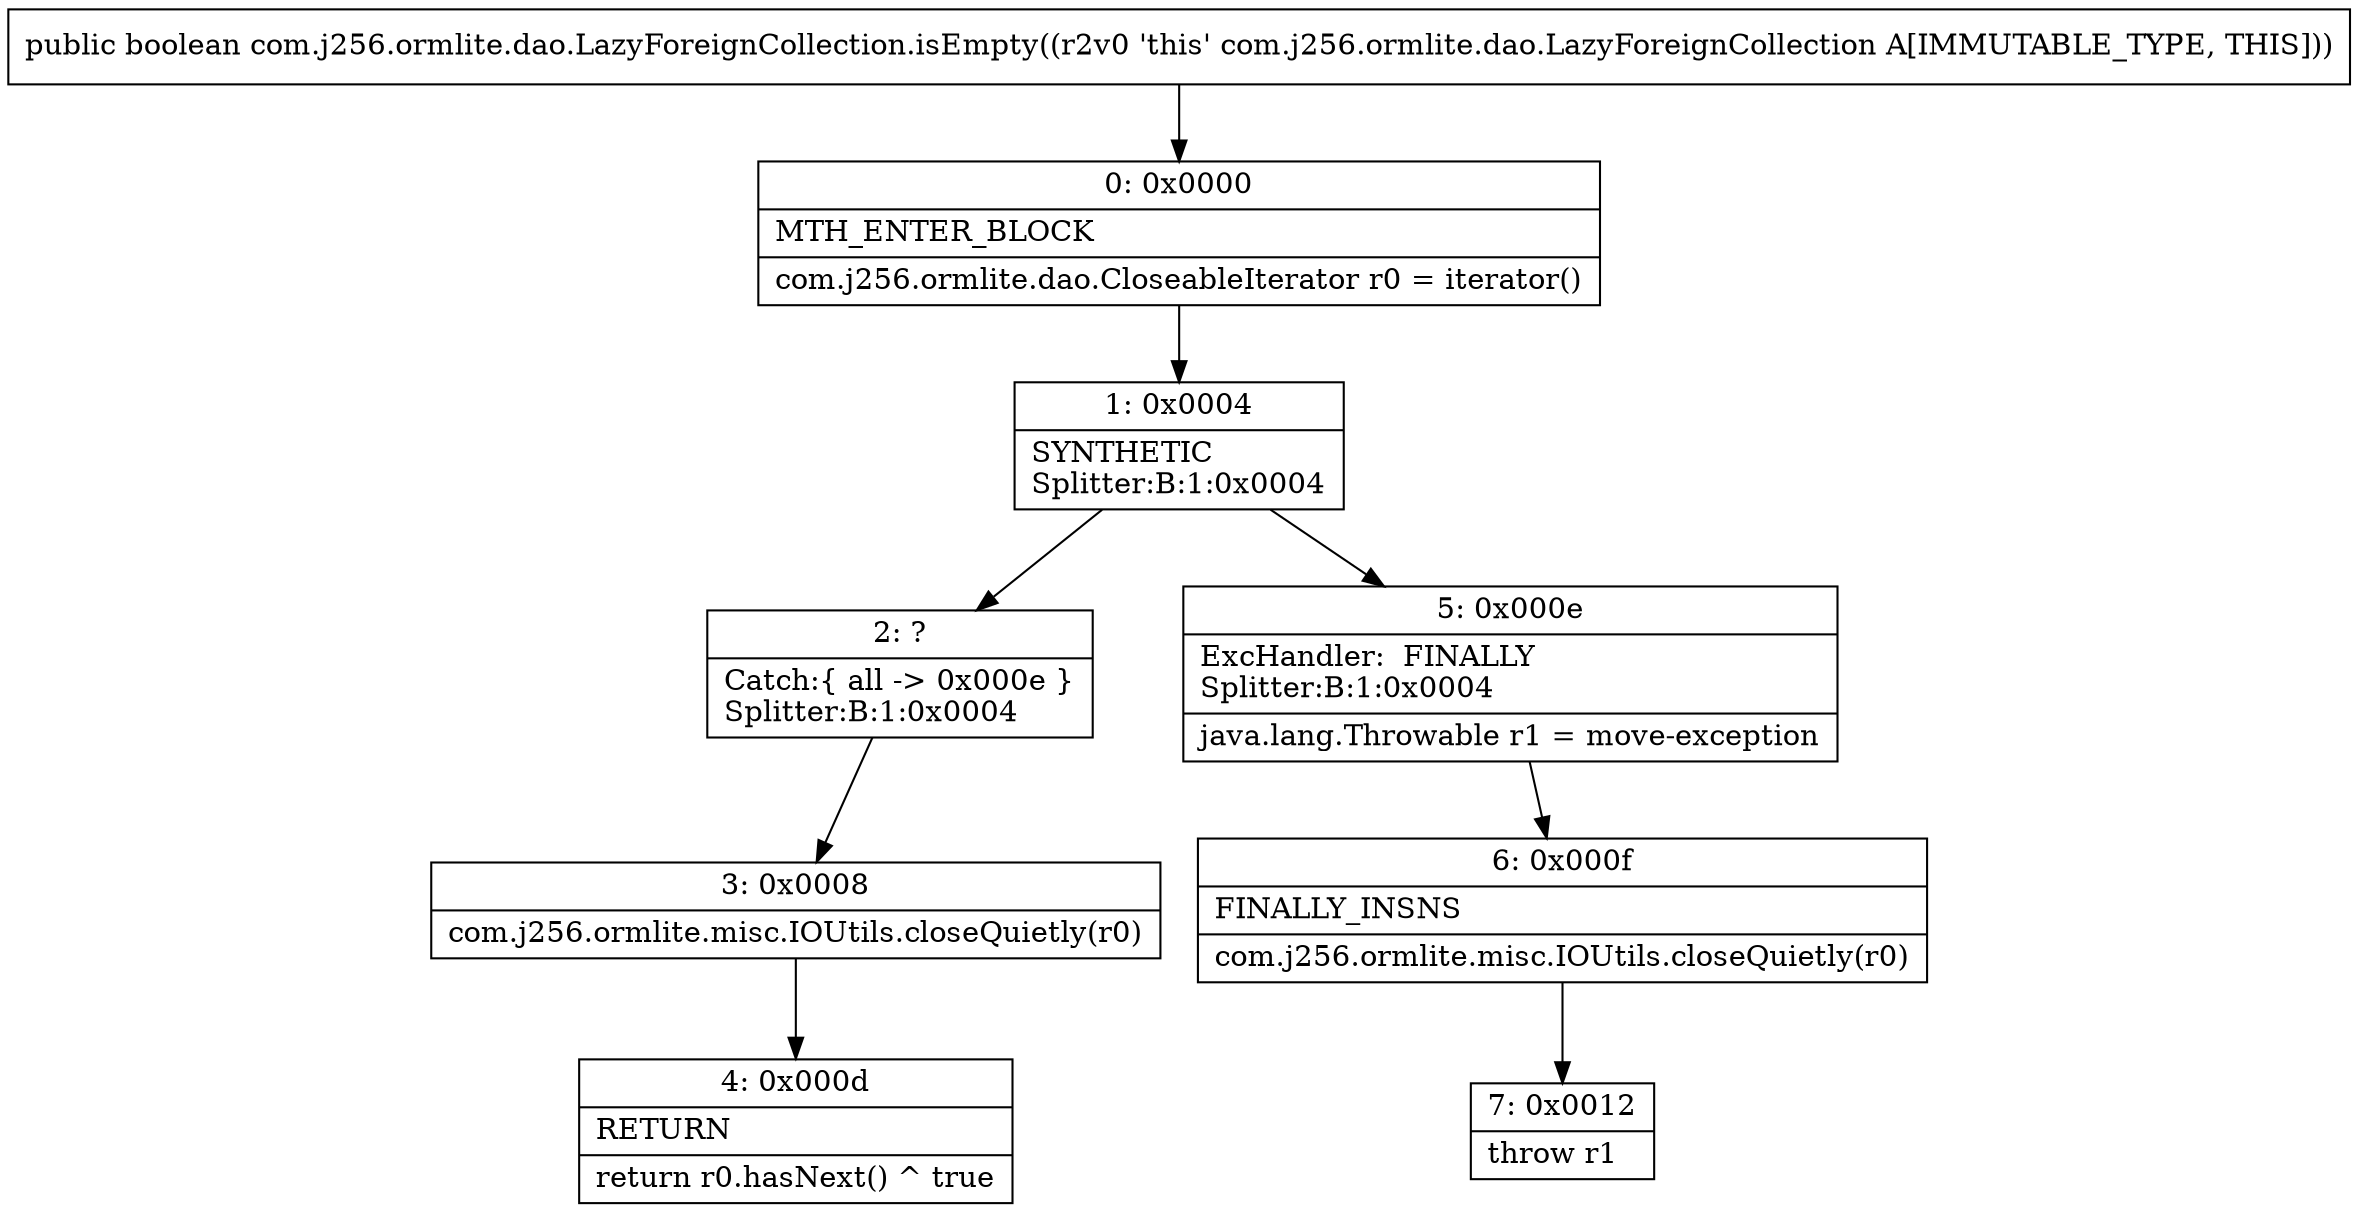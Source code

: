 digraph "CFG forcom.j256.ormlite.dao.LazyForeignCollection.isEmpty()Z" {
Node_0 [shape=record,label="{0\:\ 0x0000|MTH_ENTER_BLOCK\l|com.j256.ormlite.dao.CloseableIterator r0 = iterator()\l}"];
Node_1 [shape=record,label="{1\:\ 0x0004|SYNTHETIC\lSplitter:B:1:0x0004\l}"];
Node_2 [shape=record,label="{2\:\ ?|Catch:\{ all \-\> 0x000e \}\lSplitter:B:1:0x0004\l}"];
Node_3 [shape=record,label="{3\:\ 0x0008|com.j256.ormlite.misc.IOUtils.closeQuietly(r0)\l}"];
Node_4 [shape=record,label="{4\:\ 0x000d|RETURN\l|return r0.hasNext() ^ true\l}"];
Node_5 [shape=record,label="{5\:\ 0x000e|ExcHandler:  FINALLY\lSplitter:B:1:0x0004\l|java.lang.Throwable r1 = move\-exception\l}"];
Node_6 [shape=record,label="{6\:\ 0x000f|FINALLY_INSNS\l|com.j256.ormlite.misc.IOUtils.closeQuietly(r0)\l}"];
Node_7 [shape=record,label="{7\:\ 0x0012|throw r1\l}"];
MethodNode[shape=record,label="{public boolean com.j256.ormlite.dao.LazyForeignCollection.isEmpty((r2v0 'this' com.j256.ormlite.dao.LazyForeignCollection A[IMMUTABLE_TYPE, THIS])) }"];
MethodNode -> Node_0;
Node_0 -> Node_1;
Node_1 -> Node_2;
Node_1 -> Node_5;
Node_2 -> Node_3;
Node_3 -> Node_4;
Node_5 -> Node_6;
Node_6 -> Node_7;
}

